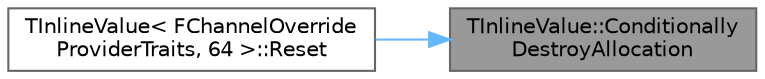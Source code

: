 digraph "TInlineValue::ConditionallyDestroyAllocation"
{
 // INTERACTIVE_SVG=YES
 // LATEX_PDF_SIZE
  bgcolor="transparent";
  edge [fontname=Helvetica,fontsize=10,labelfontname=Helvetica,labelfontsize=10];
  node [fontname=Helvetica,fontsize=10,shape=box,height=0.2,width=0.4];
  rankdir="RL";
  Node1 [id="Node000001",label="TInlineValue::Conditionally\lDestroyAllocation",height=0.2,width=0.4,color="gray40", fillcolor="grey60", style="filled", fontcolor="black",tooltip=" "];
  Node1 -> Node2 [id="edge1_Node000001_Node000002",dir="back",color="steelblue1",style="solid",tooltip=" "];
  Node2 [id="Node000002",label="TInlineValue\< FChannelOverride\lProviderTraits, 64 \>::Reset",height=0.2,width=0.4,color="grey40", fillcolor="white", style="filled",URL="$db/d30/classTInlineValue.html#a05aa624031598e2b86dcccab586fbe8a",tooltip=" "];
}
